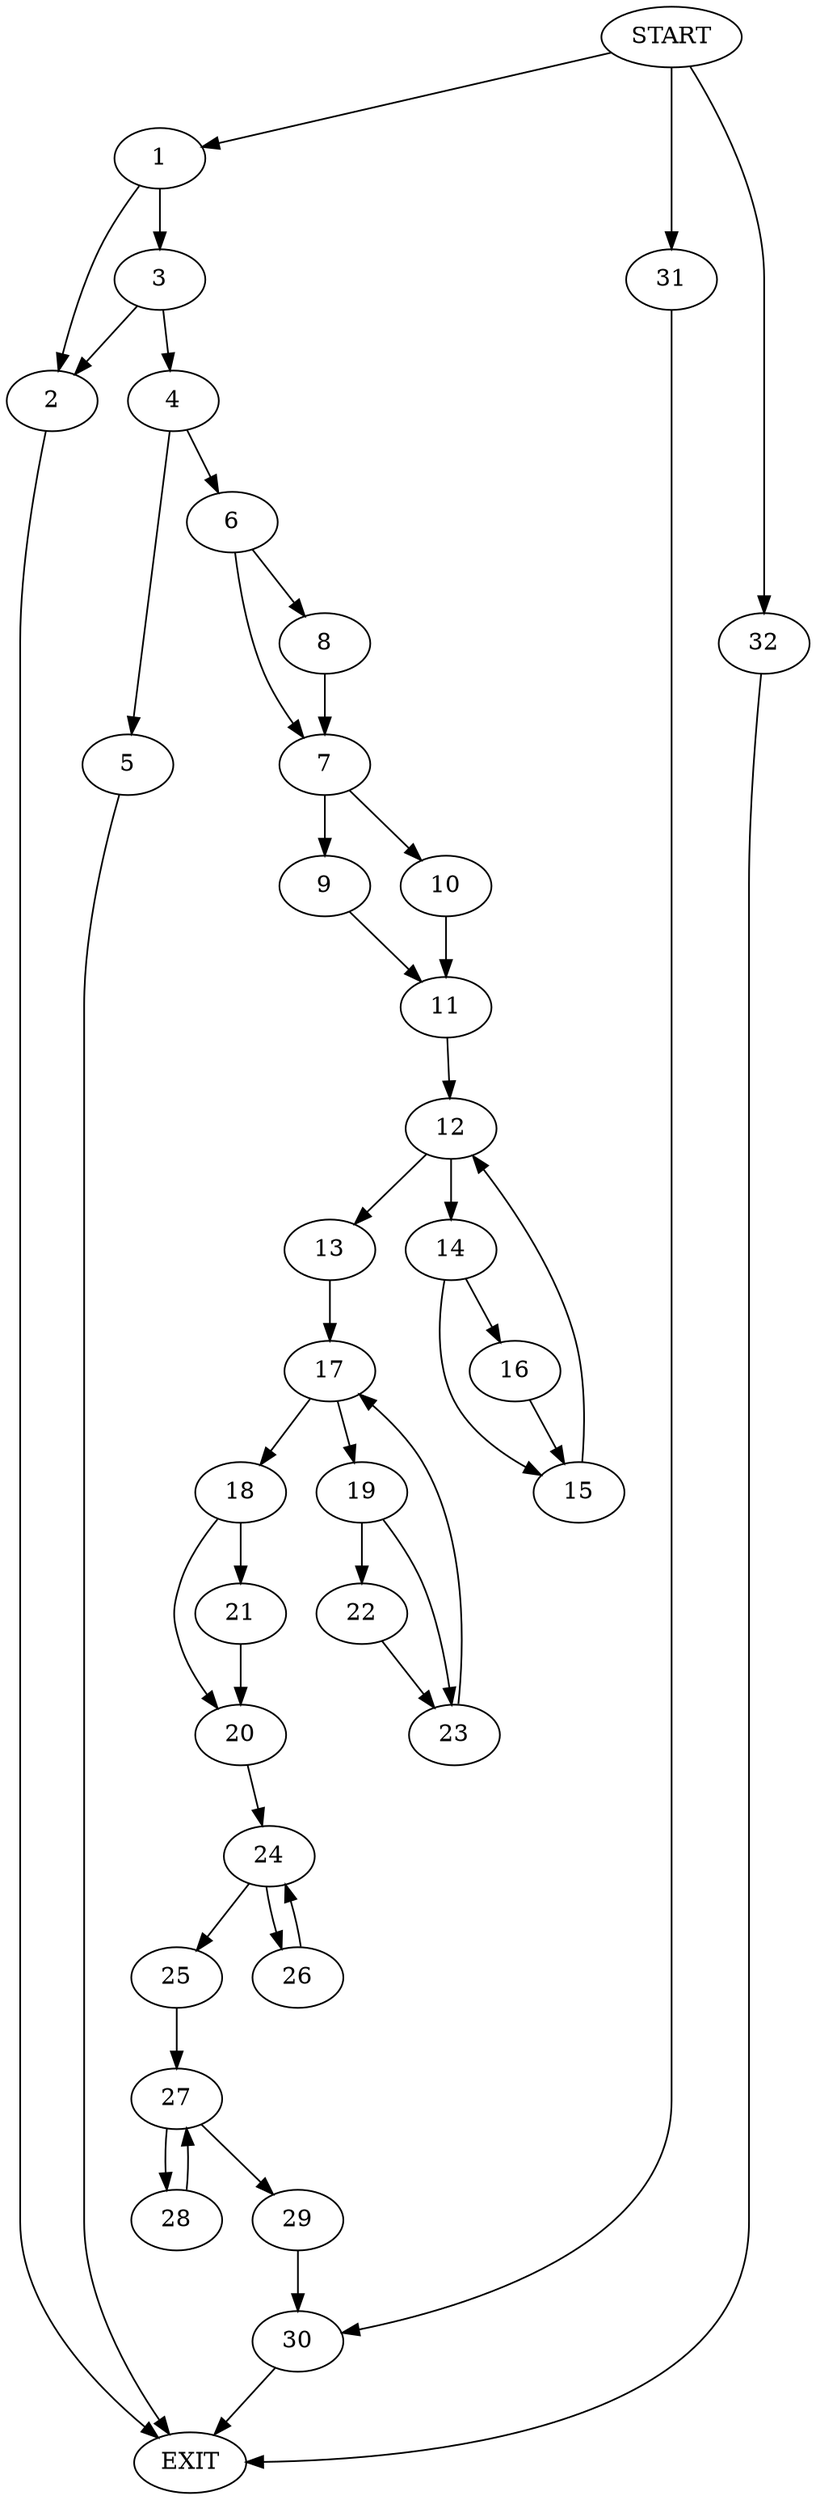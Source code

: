 digraph {
0 [label="START"]
33 [label="EXIT"]
0 -> 1
1 -> 2
1 -> 3
2 -> 33
3 -> 4
3 -> 2
4 -> 5
4 -> 6
6 -> 7
6 -> 8
5 -> 33
7 -> 9
7 -> 10
8 -> 7
10 -> 11
9 -> 11
11 -> 12
12 -> 13
12 -> 14
14 -> 15
14 -> 16
13 -> 17
15 -> 12
16 -> 15
17 -> 18
17 -> 19
18 -> 20
18 -> 21
19 -> 22
19 -> 23
23 -> 17
22 -> 23
21 -> 20
20 -> 24
24 -> 25
24 -> 26
26 -> 24
25 -> 27
27 -> 28
27 -> 29
29 -> 30
28 -> 27
30 -> 33
0 -> 31
31 -> 30
0 -> 32
32 -> 33
}
